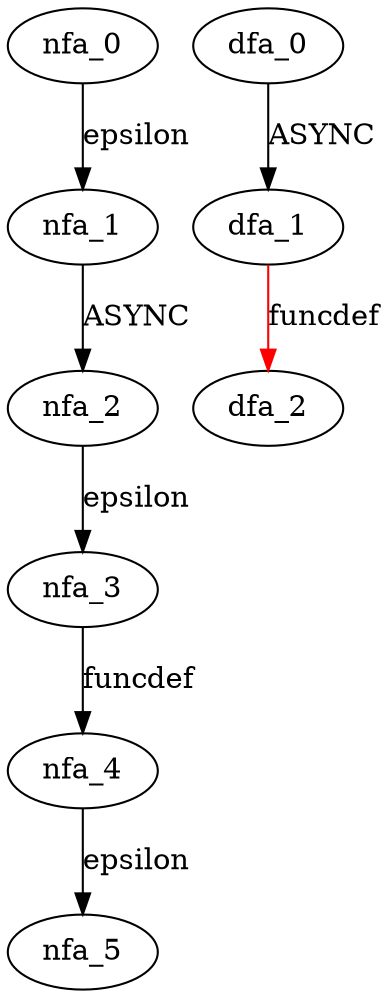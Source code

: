 digraph async_funcdef {
 subgraph async_funcdef_nfa {
  nfa_0->nfa_1[label=epsilon]
  nfa_1->nfa_2[label=ASYNC]
  nfa_2->nfa_3[label=epsilon]
  nfa_3->nfa_4[label=funcdef]
  nfa_4->nfa_5[label=epsilon]
  }
 subgraph async_funcdef_dfa {
  dfa_0->dfa_1[label=ASYNC]
  dfa_1->dfa_2[label=funcdef,color=red]
  }
}
